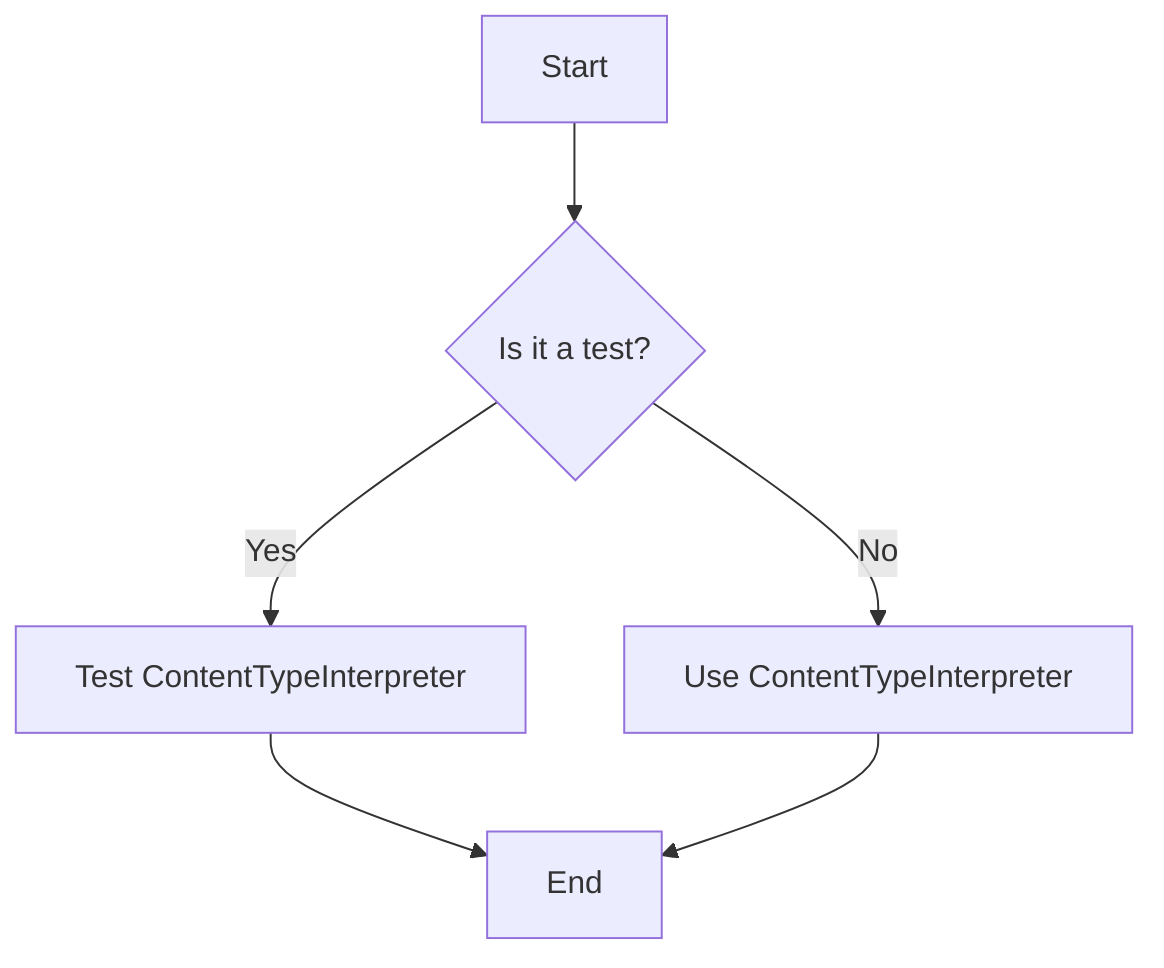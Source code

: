 graph TD
    A[Start] --> B{Is it a test?}
    B -- Yes --> C[Test ContentTypeInterpreter]
    B -- No --> D[Use ContentTypeInterpreter]
    C --> E[End]
    D --> E